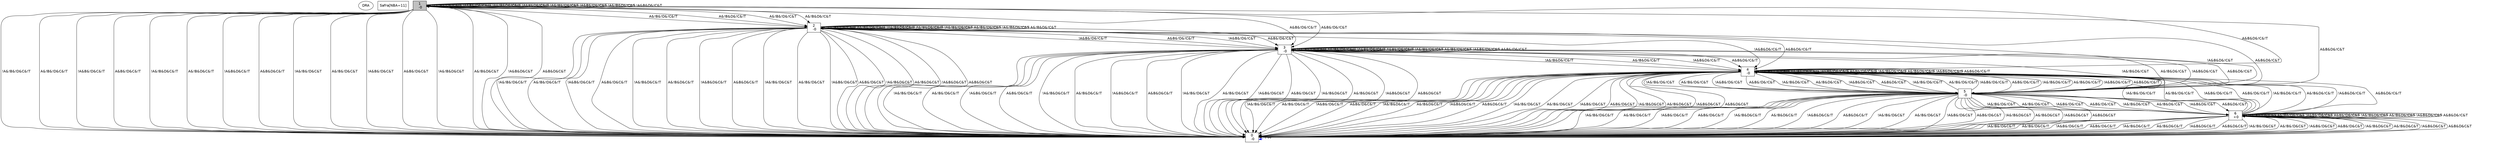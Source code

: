 digraph DRA {
 node [fontname=Helvetica]
 edge [constraints=false, fontname=Helvetica]
"type" [shape=ellipse, label="DRA"]
"comment" [shape=box, label="Safra[NBA=11]"]
"0" [label= "0\n -0", shape=box]
"0" -> "0" [label=" true", color=blue]
"1" [label= "1\n -0", shape=box, style=filled, color=black, fillcolor=grey]
"1" -> "1" [label=" !A&!B&!D&!C&!T"]
"1" -> "2" [label=" A&!B&!D&!C&!T"]
"1" -> "1" [label=" !A&B&!D&!C&!T"]
"1" -> "3" [label=" A&B&!D&!C&!T"]
"1" -> "1" [label=" !A&!B&D&!C&!T"]
"1" -> "2" [label=" A&!B&D&!C&!T"]
"1" -> "1" [label=" !A&B&D&!C&!T"]
"1" -> "4" [label=" A&B&D&!C&!T"]
"1" -> "0" [label=" !A&!B&!D&C&!T"]
"1" -> "0" [label=" A&!B&!D&C&!T"]
"1" -> "0" [label=" !A&B&!D&C&!T"]
"1" -> "0" [label=" A&B&!D&C&!T"]
"1" -> "0" [label=" !A&!B&D&C&!T"]
"1" -> "0" [label=" A&!B&D&C&!T"]
"1" -> "0" [label=" !A&B&D&C&!T"]
"1" -> "0" [label=" A&B&D&C&!T"]
"1" -> "1" [label=" !A&!B&!D&!C&T"]
"1" -> "2" [label=" A&!B&!D&!C&T"]
"1" -> "1" [label=" !A&B&!D&!C&T"]
"1" -> "3" [label=" A&B&!D&!C&T"]
"1" -> "1" [label=" !A&!B&D&!C&T"]
"1" -> "2" [label=" A&!B&D&!C&T"]
"1" -> "1" [label=" !A&B&D&!C&T"]
"1" -> "5" [label=" A&B&D&!C&T"]
"1" -> "0" [label=" !A&!B&!D&C&T"]
"1" -> "0" [label=" A&!B&!D&C&T"]
"1" -> "0" [label=" !A&B&!D&C&T"]
"1" -> "0" [label=" A&B&!D&C&T"]
"1" -> "0" [label=" !A&!B&D&C&T"]
"1" -> "0" [label=" A&!B&D&C&T"]
"1" -> "0" [label=" !A&B&D&C&T"]
"1" -> "0" [label=" A&B&D&C&T"]
"2" [label= "2\n -0", shape=box]
"2" -> "2" [label=" !A&!B&!D&!C&!T"]
"2" -> "2" [label=" A&!B&!D&!C&!T"]
"2" -> "3" [label=" !A&B&!D&!C&!T"]
"2" -> "3" [label=" A&B&!D&!C&!T"]
"2" -> "2" [label=" !A&!B&D&!C&!T"]
"2" -> "2" [label=" A&!B&D&!C&!T"]
"2" -> "4" [label=" !A&B&D&!C&!T"]
"2" -> "4" [label=" A&B&D&!C&!T"]
"2" -> "0" [label=" !A&!B&!D&C&!T"]
"2" -> "0" [label=" A&!B&!D&C&!T"]
"2" -> "0" [label=" !A&B&!D&C&!T"]
"2" -> "0" [label=" A&B&!D&C&!T"]
"2" -> "0" [label=" !A&!B&D&C&!T"]
"2" -> "0" [label=" A&!B&D&C&!T"]
"2" -> "0" [label=" !A&B&D&C&!T"]
"2" -> "0" [label=" A&B&D&C&!T"]
"2" -> "2" [label=" !A&!B&!D&!C&T"]
"2" -> "2" [label=" A&!B&!D&!C&T"]
"2" -> "3" [label=" !A&B&!D&!C&T"]
"2" -> "3" [label=" A&B&!D&!C&T"]
"2" -> "2" [label=" !A&!B&D&!C&T"]
"2" -> "2" [label=" A&!B&D&!C&T"]
"2" -> "5" [label=" !A&B&D&!C&T"]
"2" -> "5" [label=" A&B&D&!C&T"]
"2" -> "0" [label=" !A&!B&!D&C&T"]
"2" -> "0" [label=" A&!B&!D&C&T"]
"2" -> "0" [label=" !A&B&!D&C&T"]
"2" -> "0" [label=" A&B&!D&C&T"]
"2" -> "0" [label=" !A&!B&D&C&T"]
"2" -> "0" [label=" A&!B&D&C&T"]
"2" -> "0" [label=" !A&B&D&C&T"]
"2" -> "0" [label=" A&B&D&C&T"]
"3" [label= "3\n -0", shape=box]
"3" -> "3" [label=" !A&!B&!D&!C&!T"]
"3" -> "3" [label=" A&!B&!D&!C&!T"]
"3" -> "3" [label=" !A&B&!D&!C&!T"]
"3" -> "3" [label=" A&B&!D&!C&!T"]
"3" -> "4" [label=" !A&!B&D&!C&!T"]
"3" -> "4" [label=" A&!B&D&!C&!T"]
"3" -> "4" [label=" !A&B&D&!C&!T"]
"3" -> "4" [label=" A&B&D&!C&!T"]
"3" -> "0" [label=" !A&!B&!D&C&!T"]
"3" -> "0" [label=" A&!B&!D&C&!T"]
"3" -> "0" [label=" !A&B&!D&C&!T"]
"3" -> "0" [label=" A&B&!D&C&!T"]
"3" -> "0" [label=" !A&!B&D&C&!T"]
"3" -> "0" [label=" A&!B&D&C&!T"]
"3" -> "0" [label=" !A&B&D&C&!T"]
"3" -> "0" [label=" A&B&D&C&!T"]
"3" -> "3" [label=" !A&!B&!D&!C&T"]
"3" -> "3" [label=" A&!B&!D&!C&T"]
"3" -> "3" [label=" !A&B&!D&!C&T"]
"3" -> "3" [label=" A&B&!D&!C&T"]
"3" -> "5" [label=" !A&!B&D&!C&T"]
"3" -> "5" [label=" A&!B&D&!C&T"]
"3" -> "5" [label=" !A&B&D&!C&T"]
"3" -> "5" [label=" A&B&D&!C&T"]
"3" -> "0" [label=" !A&!B&!D&C&T"]
"3" -> "0" [label=" A&!B&!D&C&T"]
"3" -> "0" [label=" !A&B&!D&C&T"]
"3" -> "0" [label=" A&B&!D&C&T"]
"3" -> "0" [label=" !A&!B&D&C&T"]
"3" -> "0" [label=" A&!B&D&C&T"]
"3" -> "0" [label=" !A&B&D&C&T"]
"3" -> "0" [label=" A&B&D&C&T"]
"4" [label= "4\n -0", shape=box]
"4" -> "4" [label=" !A&!B&!D&!C&!T"]
"4" -> "4" [label=" A&!B&!D&!C&!T"]
"4" -> "4" [label=" !A&B&!D&!C&!T"]
"4" -> "4" [label=" A&B&!D&!C&!T"]
"4" -> "4" [label=" !A&!B&D&!C&!T"]
"4" -> "4" [label=" A&!B&D&!C&!T"]
"4" -> "4" [label=" !A&B&D&!C&!T"]
"4" -> "4" [label=" A&B&D&!C&!T"]
"4" -> "0" [label=" !A&!B&!D&C&!T"]
"4" -> "0" [label=" A&!B&!D&C&!T"]
"4" -> "0" [label=" !A&B&!D&C&!T"]
"4" -> "0" [label=" A&B&!D&C&!T"]
"4" -> "0" [label=" !A&!B&D&C&!T"]
"4" -> "0" [label=" A&!B&D&C&!T"]
"4" -> "0" [label=" !A&B&D&C&!T"]
"4" -> "0" [label=" A&B&D&C&!T"]
"4" -> "5" [label=" !A&!B&!D&!C&T"]
"4" -> "5" [label=" A&!B&!D&!C&T"]
"4" -> "5" [label=" !A&B&!D&!C&T"]
"4" -> "5" [label=" A&B&!D&!C&T"]
"4" -> "5" [label=" !A&!B&D&!C&T"]
"4" -> "5" [label=" A&!B&D&!C&T"]
"4" -> "5" [label=" !A&B&D&!C&T"]
"4" -> "5" [label=" A&B&D&!C&T"]
"4" -> "0" [label=" !A&!B&!D&C&T"]
"4" -> "0" [label=" A&!B&!D&C&T"]
"4" -> "0" [label=" !A&B&!D&C&T"]
"4" -> "0" [label=" A&B&!D&C&T"]
"4" -> "0" [label=" !A&!B&D&C&T"]
"4" -> "0" [label=" A&!B&D&C&T"]
"4" -> "0" [label=" !A&B&D&C&T"]
"4" -> "0" [label=" A&B&D&C&T"]
"5" [label= "5\n -0", shape=box]
"5" -> "4" [label=" !A&!B&!D&!C&!T"]
"5" -> "4" [label=" A&!B&!D&!C&!T"]
"5" -> "4" [label=" !A&B&!D&!C&!T"]
"5" -> "4" [label=" A&B&!D&!C&!T"]
"5" -> "4" [label=" !A&!B&D&!C&!T"]
"5" -> "4" [label=" A&!B&D&!C&!T"]
"5" -> "4" [label=" !A&B&D&!C&!T"]
"5" -> "4" [label=" A&B&D&!C&!T"]
"5" -> "0" [label=" !A&!B&!D&C&!T"]
"5" -> "0" [label=" A&!B&!D&C&!T"]
"5" -> "0" [label=" !A&B&!D&C&!T"]
"5" -> "0" [label=" A&B&!D&C&!T"]
"5" -> "0" [label=" !A&!B&D&C&!T"]
"5" -> "0" [label=" A&!B&D&C&!T"]
"5" -> "0" [label=" !A&B&D&C&!T"]
"5" -> "0" [label=" A&B&D&C&!T"]
"5" -> "6" [label=" !A&!B&!D&!C&T"]
"5" -> "6" [label=" A&!B&!D&!C&T"]
"5" -> "6" [label=" !A&B&!D&!C&T"]
"5" -> "6" [label=" A&B&!D&!C&T"]
"5" -> "6" [label=" !A&!B&D&!C&T"]
"5" -> "6" [label=" A&!B&D&!C&T"]
"5" -> "6" [label=" !A&B&D&!C&T"]
"5" -> "6" [label=" A&B&D&!C&T"]
"5" -> "0" [label=" !A&!B&!D&C&T"]
"5" -> "0" [label=" A&!B&!D&C&T"]
"5" -> "0" [label=" !A&B&!D&C&T"]
"5" -> "0" [label=" A&B&!D&C&T"]
"5" -> "0" [label=" !A&!B&D&C&T"]
"5" -> "0" [label=" A&!B&D&C&T"]
"5" -> "0" [label=" !A&B&D&C&T"]
"5" -> "0" [label=" A&B&D&C&T"]
"6" [label= "6\n +0", shape=box]
"6" -> "4" [label=" !A&!B&!D&!C&!T"]
"6" -> "4" [label=" A&!B&!D&!C&!T"]
"6" -> "4" [label=" !A&B&!D&!C&!T"]
"6" -> "4" [label=" A&B&!D&!C&!T"]
"6" -> "4" [label=" !A&!B&D&!C&!T"]
"6" -> "4" [label=" A&!B&D&!C&!T"]
"6" -> "4" [label=" !A&B&D&!C&!T"]
"6" -> "4" [label=" A&B&D&!C&!T"]
"6" -> "0" [label=" !A&!B&!D&C&!T"]
"6" -> "0" [label=" A&!B&!D&C&!T"]
"6" -> "0" [label=" !A&B&!D&C&!T"]
"6" -> "0" [label=" A&B&!D&C&!T"]
"6" -> "0" [label=" !A&!B&D&C&!T"]
"6" -> "0" [label=" A&!B&D&C&!T"]
"6" -> "0" [label=" !A&B&D&C&!T"]
"6" -> "0" [label=" A&B&D&C&!T"]
"6" -> "6" [label=" !A&!B&!D&!C&T"]
"6" -> "6" [label=" A&!B&!D&!C&T"]
"6" -> "6" [label=" !A&B&!D&!C&T"]
"6" -> "6" [label=" A&B&!D&!C&T"]
"6" -> "6" [label=" !A&!B&D&!C&T"]
"6" -> "6" [label=" A&!B&D&!C&T"]
"6" -> "6" [label=" !A&B&D&!C&T"]
"6" -> "6" [label=" A&B&D&!C&T"]
"6" -> "0" [label=" !A&!B&!D&C&T"]
"6" -> "0" [label=" A&!B&!D&C&T"]
"6" -> "0" [label=" !A&B&!D&C&T"]
"6" -> "0" [label=" A&B&!D&C&T"]
"6" -> "0" [label=" !A&!B&D&C&T"]
"6" -> "0" [label=" A&!B&D&C&T"]
"6" -> "0" [label=" !A&B&D&C&T"]
"6" -> "0" [label=" A&B&D&C&T"]
}
